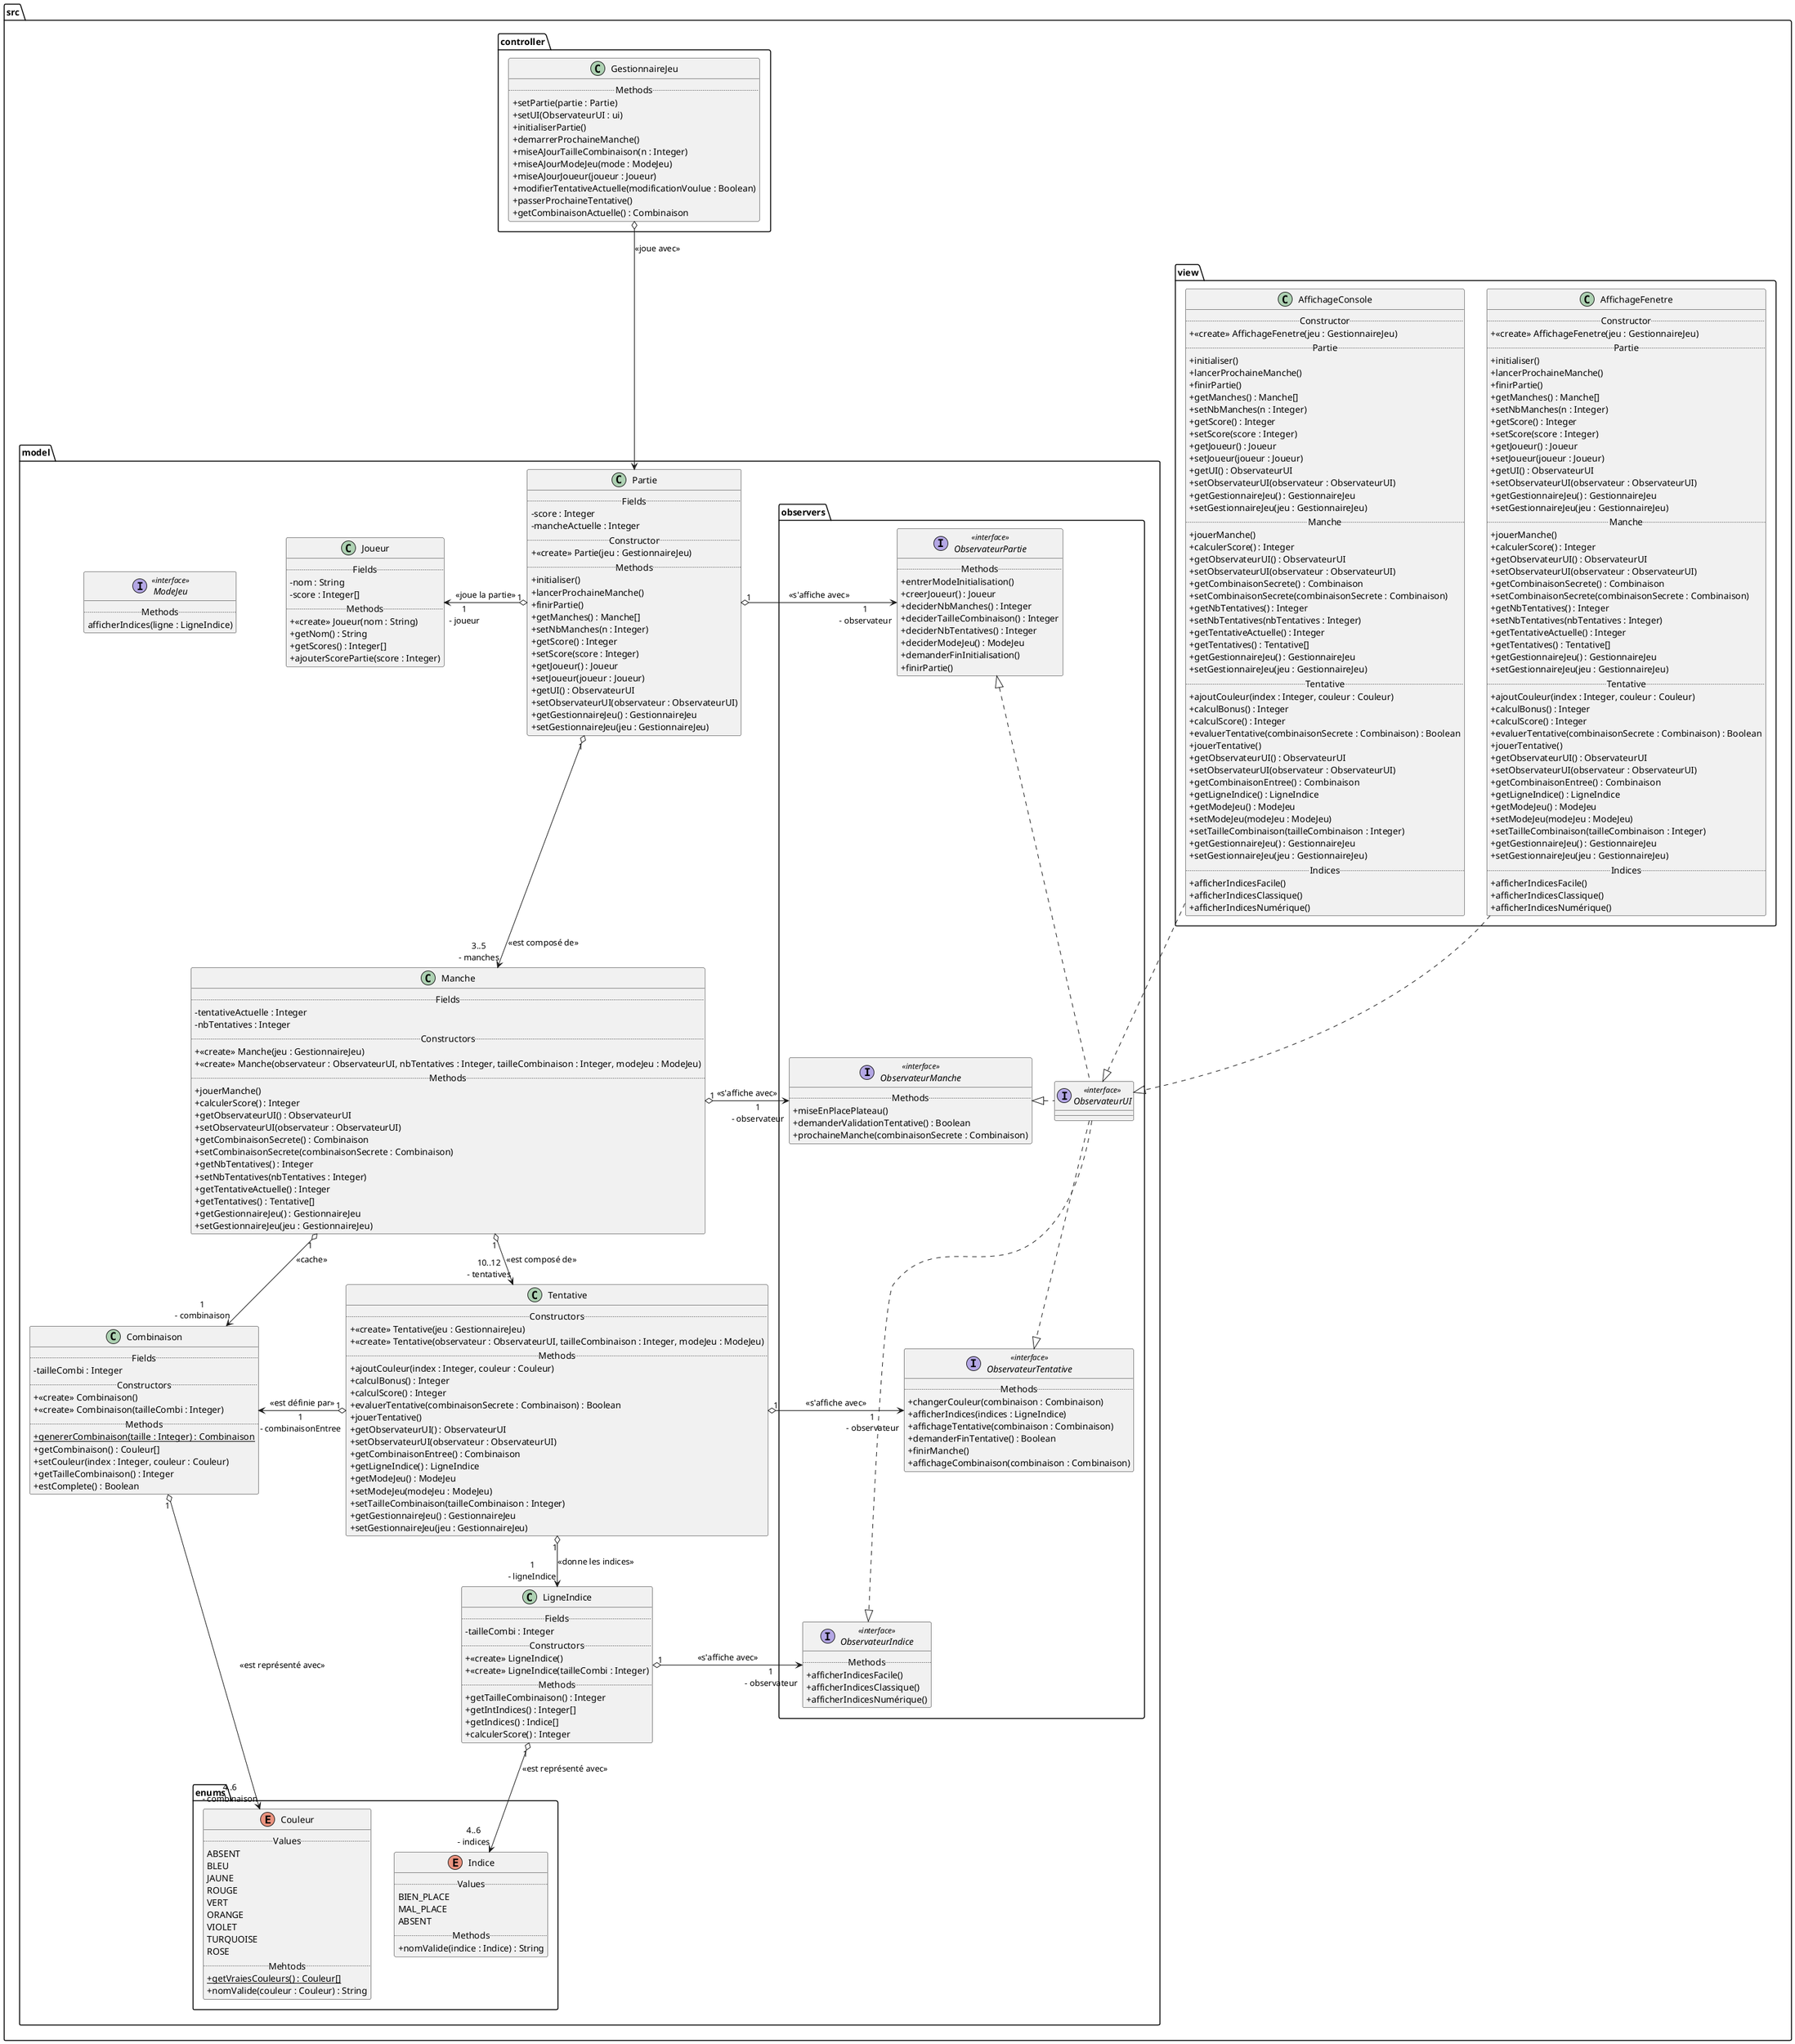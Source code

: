 @startuml
skinparam classAttributeIconSize 0

package src{
    package model{
        package enums{
            enum Couleur{
                ..Values..
                ABSENT
                BLEU
                JAUNE
                ROUGE
                VERT
                ORANGE
                VIOLET
                TURQUOISE
                ROSE
                ..Mehtods..
                + getVraiesCouleurs() : Couleur[] {static}
                + nomValide(couleur : Couleur) : String
            }
            enum Indice{
                ..Values..
                BIEN_PLACE
                MAL_PLACE
                ABSENT
                ..Methods..
                + nomValide(indice : Indice) : String
            }
        }
        package observers{
            interface ObservateurIndice <<interface>>{
                ..Methods..
                + afficherIndicesFacile()
                + afficherIndicesClassique()
                + afficherIndicesNumérique()
            }
            interface ObservateurManche <<interface>>{
                ..Methods..
                + miseEnPlacePlateau()
                + demanderValidationTentative() : Boolean
                + prochaineManche(combinaisonSecrete : Combinaison)
            }
            interface ObservateurPartie <<interface>>{
                ..Methods..
                + entrerModeInitialisation()
                + creerJoueur() : Joueur
                + deciderNbManches() : Integer
                + deciderTailleCombinaison() : Integer
                + deciderNbTentatives() : Integer
                + deciderModeJeu() : ModeJeu
                + demanderFinInitialisation()
                + finirPartie()
            }
            interface ObservateurTentative <<interface>>{
                ..Methods..
                + changerCouleur(combinaison : Combinaison)
                + afficherIndices(indices : LigneIndice)
                + affichageTentative(combinaison : Combinaison)
                + demanderFinTentative() : Boolean
                + finirManche()
                + affichageCombinaison(combinaison : Combinaison)
            }
            interface ObservateurUI <<interface>>
        }
        class Combinaison{
            ..Fields..
            - tailleCombi : Integer
            ..Constructors..
            + <<create>> Combinaison()
            + <<create>> Combinaison(tailleCombi : Integer)
            ..Methods..
            + genererCombinaison(taille : Integer) : Combinaison {static}
            + getCombinaison() : Couleur[]
            + setCouleur(index : Integer, couleur : Couleur)
            + getTailleCombinaison() : Integer
            + estComplete() : Boolean
        }
        class Joueur{
            ..Fields..
            - nom : String
            - score : Integer[]
            ..Methods..
            + <<create>> Joueur(nom : String)
            + getNom() : String
            + getScores() : Integer[]
            + ajouterScorePartie(score : Integer)
        }
        class LigneIndice{
            ..Fields..
            - tailleCombi : Integer
            ..Constructors..
            + <<create>> LigneIndice()
            + <<create>> LigneIndice(tailleCombi : Integer)
            ..Methods..
            + getTailleCombinaison() : Integer
            + getIntIndices() : Integer[]
            + getIndices() : Indice[]
            + calculerScore() : Integer
        }
        class Manche{
            ..Fields..
            - tentativeActuelle : Integer
            - nbTentatives : Integer
            ..Constructors..
            + <<create>> Manche(jeu : GestionnaireJeu)
            + <<create>> Manche(observateur : ObservateurUI, nbTentatives : Integer, tailleCombinaison : Integer, modeJeu : ModeJeu)
            ..Methods..
            + jouerManche()
            + calculerScore() : Integer
            + getObservateurUI() : ObservateurUI
            + setObservateurUI(observateur : ObservateurUI)
            + getCombinaisonSecrete() : Combinaison
            + setCombinaisonSecrete(combinaisonSecrete : Combinaison)
            + getNbTentatives() : Integer
            + setNbTentatives(nbTentatives : Integer)
            + getTentativeActuelle() : Integer
            + getTentatives() : Tentative[]
            + getGestionnaireJeu() : GestionnaireJeu
            + setGestionnaireJeu(jeu : GestionnaireJeu)
        }
        interface ModeJeu <<interface>>{
            ..Methods..
            afficherIndices(ligne : LigneIndice)
        }
        class Partie{
            ..Fields..
            - score : Integer
            - mancheActuelle : Integer
            ..Constructor..
            + <<create>> Partie(jeu : GestionnaireJeu)
            ..Methods..
            + initialiser()
            + lancerProchaineManche()
            + finirPartie()
            + getManches() : Manche[]
            + setNbManches(n : Integer)
            + getScore() : Integer
            + setScore(score : Integer)
            + getJoueur() : Joueur
            + setJoueur(joueur : Joueur)
            + getUI() : ObservateurUI
            + setObservateurUI(observateur : ObservateurUI)
            + getGestionnaireJeu() : GestionnaireJeu
            + setGestionnaireJeu(jeu : GestionnaireJeu)
        }
        class Tentative{
            ..Constructors..
            + <<create>> Tentative(jeu : GestionnaireJeu)
            + <<create>> Tentative(observateur : ObservateurUI, tailleCombinaison : Integer, modeJeu : ModeJeu)
            ..Methods..
            + ajoutCouleur(index : Integer, couleur : Couleur)
            + calculBonus() : Integer
            + calculScore() : Integer
            + evaluerTentative(combinaisonSecrete : Combinaison) : Boolean
            + jouerTentative()
            + getObservateurUI() : ObservateurUI
            + setObservateurUI(observateur : ObservateurUI)
            + getCombinaisonEntree() : Combinaison
            + getLigneIndice() : LigneIndice
            + getModeJeu() : ModeJeu
            + setModeJeu(modeJeu : ModeJeu)
            + setTailleCombinaison(tailleCombinaison : Integer)
            + getGestionnaireJeu() : GestionnaireJeu
            + setGestionnaireJeu(jeu : GestionnaireJeu)
        }
    }
    package view{
        class AffichageConsole{
            ..Constructor..
            + <<create>> AffichageFenetre(jeu : GestionnaireJeu)
            ..Partie..
            + initialiser()
            + lancerProchaineManche()
            + finirPartie()
            + getManches() : Manche[]
            + setNbManches(n : Integer)
            + getScore() : Integer
            + setScore(score : Integer)
            + getJoueur() : Joueur
            + setJoueur(joueur : Joueur)
            + getUI() : ObservateurUI
            + setObservateurUI(observateur : ObservateurUI)
            + getGestionnaireJeu() : GestionnaireJeu
            + setGestionnaireJeu(jeu : GestionnaireJeu)
            ..Manche..
            + jouerManche()
            + calculerScore() : Integer
            + getObservateurUI() : ObservateurUI
            + setObservateurUI(observateur : ObservateurUI)
            + getCombinaisonSecrete() : Combinaison
            + setCombinaisonSecrete(combinaisonSecrete : Combinaison)
            + getNbTentatives() : Integer
            + setNbTentatives(nbTentatives : Integer)
            + getTentativeActuelle() : Integer
            + getTentatives() : Tentative[]
            + getGestionnaireJeu() : GestionnaireJeu
            + setGestionnaireJeu(jeu : GestionnaireJeu)
            ..Tentative..
            + ajoutCouleur(index : Integer, couleur : Couleur)
            + calculBonus() : Integer
            + calculScore() : Integer
            + evaluerTentative(combinaisonSecrete : Combinaison) : Boolean
            + jouerTentative()
            + getObservateurUI() : ObservateurUI
            + setObservateurUI(observateur : ObservateurUI)
            + getCombinaisonEntree() : Combinaison
            + getLigneIndice() : LigneIndice
            + getModeJeu() : ModeJeu
            + setModeJeu(modeJeu : ModeJeu)
            + setTailleCombinaison(tailleCombinaison : Integer)
            + getGestionnaireJeu() : GestionnaireJeu
            + setGestionnaireJeu(jeu : GestionnaireJeu)
            ..Indices..
            + afficherIndicesFacile()
            + afficherIndicesClassique()
            + afficherIndicesNumérique()
        }
        class AffichageFenetre{
            ..Constructor..
            + <<create>> AffichageFenetre(jeu : GestionnaireJeu)
            ..Partie..
            + initialiser()
            + lancerProchaineManche()
            + finirPartie()
            + getManches() : Manche[]
            + setNbManches(n : Integer)
            + getScore() : Integer
            + setScore(score : Integer)
            + getJoueur() : Joueur
            + setJoueur(joueur : Joueur)
            + getUI() : ObservateurUI
            + setObservateurUI(observateur : ObservateurUI)
            + getGestionnaireJeu() : GestionnaireJeu
            + setGestionnaireJeu(jeu : GestionnaireJeu)
            ..Manche..
            + jouerManche()
            + calculerScore() : Integer
            + getObservateurUI() : ObservateurUI
            + setObservateurUI(observateur : ObservateurUI)
            + getCombinaisonSecrete() : Combinaison
            + setCombinaisonSecrete(combinaisonSecrete : Combinaison)
            + getNbTentatives() : Integer
            + setNbTentatives(nbTentatives : Integer)
            + getTentativeActuelle() : Integer
            + getTentatives() : Tentative[]
            + getGestionnaireJeu() : GestionnaireJeu
            + setGestionnaireJeu(jeu : GestionnaireJeu)
            ..Tentative..
            + ajoutCouleur(index : Integer, couleur : Couleur)
            + calculBonus() : Integer
            + calculScore() : Integer
            + evaluerTentative(combinaisonSecrete : Combinaison) : Boolean
            + jouerTentative()
            + getObservateurUI() : ObservateurUI
            + setObservateurUI(observateur : ObservateurUI)
            + getCombinaisonEntree() : Combinaison
            + getLigneIndice() : LigneIndice
            + getModeJeu() : ModeJeu
            + setModeJeu(modeJeu : ModeJeu)
            + setTailleCombinaison(tailleCombinaison : Integer)
            + getGestionnaireJeu() : GestionnaireJeu
            + setGestionnaireJeu(jeu : GestionnaireJeu)
            ..Indices..
            + afficherIndicesFacile()
            + afficherIndicesClassique()
            + afficherIndicesNumérique()
        }
    }
    package controller{
        class GestionnaireJeu{
            ..Methods..
            + setPartie(partie : Partie)
            + setUI(ObservateurUI : ui)
            + initialiserPartie()
            + demarrerProchaineManche()
            + miseAJourTailleCombinaison(n : Integer)
            + miseAJourModeJeu(mode : ModeJeu)
            + miseAJourJoueur(joueur : Joueur)
            + modifierTentativeActuelle(modificationVoulue : Boolean)
            + passerProchaineTentative()
            + getCombinaisonActuelle() : Combinaison
        }
    }
}

src.controller.GestionnaireJeu o--> src.model.Partie : <<joue avec>>


src.model.Combinaison "1" o--> "4..6\n- combinaison" src.model.enums.Couleur : <<est représenté avec>>

src.model.LigneIndice "1" o--> "4..6\n- indices" src.model.enums.Indice : <<est représenté avec>>
src.model.LigneIndice "1" o-> "1\n- observateur" src.model.observers.ObservateurIndice : <<s'affiche avec>>

src.model.Manche "1" o--> "10..12\n- tentatives" src.model.Tentative : <<est composé de>>
src.model.Manche "1" o--> "1\n- combinaison" src.model.Combinaison : <<cache>>
src.model.Manche "1" o-> "1\n- observateur" src.model.observers.ObservateurManche : <<s'affiche avec>>

src.model.Partie "1" o-l> "1\n- joueur" src.model.Joueur : <<joue la partie>>
src.model.Partie "1" o--> "3..5\n- manches" src.model.Manche : <<est composé de>>
src.model.Partie "1" o-> "1\n- observateur" src.model.observers.ObservateurPartie : <<s'affiche avec>>

src.model.Tentative "1" o--l> "1\n- combinaisonEntree" src.model.Combinaison : <<est définie par>>
src.model.Tentative "1" o--> "1\n- ligneIndice" src.model.LigneIndice : <<donne les indices>>
src.model.Tentative "1" o-> "1\n- observateur" src.model.observers.ObservateurTentative : <<s'affiche avec>>

src.model.observers.ObservateurPartie <|.. src.model.observers.ObservateurUI
src.model.observers.ObservateurUI .l|> src.model.observers.ObservateurManche
src.model.observers.ObservateurUI ..|> src.model.observers.ObservateurTentative
src.model.observers.ObservateurUI ...|> src.model.observers.ObservateurIndice


src.view.AffichageConsole ..|> src.model.observers.ObservateurUI

src.view.AffichageFenetre ..|> src.model.observers.ObservateurUI

@enduml